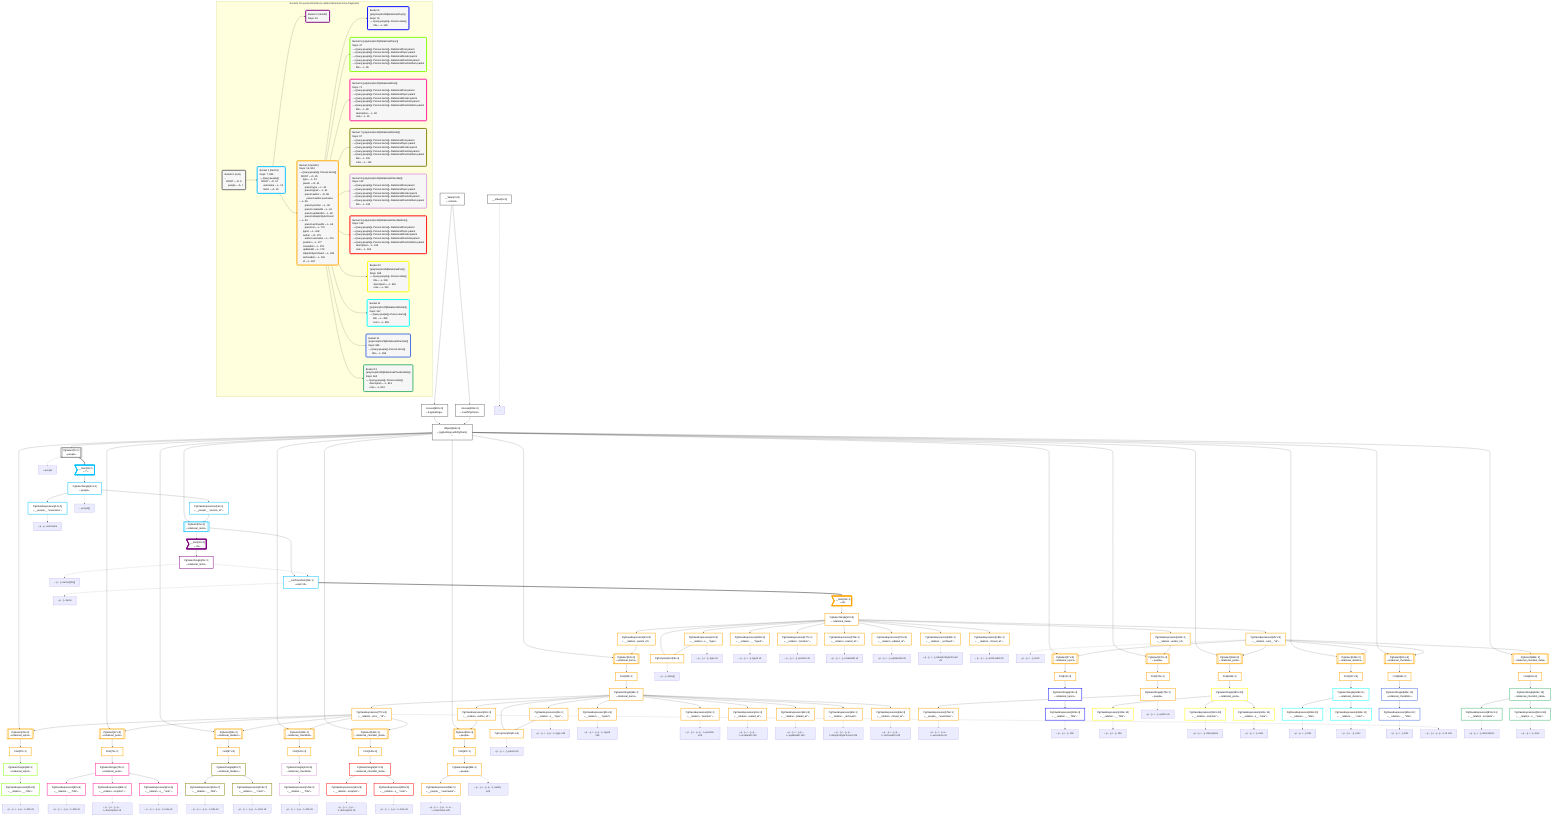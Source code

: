 graph TD
    classDef path fill:#eee,stroke:#000,color:#000
    classDef plan fill:#fff,stroke-width:3px,color:#000
    classDef itemplan fill:#fff,stroke-width:6px,color:#000
    classDef sideeffectplan fill:#f00,stroke-width:6px,color:#000
    classDef bucket fill:#f6f6f6,color:#000,stroke-width:6px,text-align:left


    %% define plans
    __Value0["__Value[0∈0]"]:::plan
    __Value3["__Value[3∈0]<br />ᐸcontextᐳ"]:::plan
    Access802["Access[802∈0]<br />ᐸ3.pgSettingsᐳ"]:::plan
    Access803["Access[803∈0]<br />ᐸ3.withPgClientᐳ"]:::plan
    Object804["Object[804∈0]<br />ᐸ{pgSettings,withPgClient}ᐳ"]:::plan
    PgSelect7[["PgSelect[7∈0]<br />ᐸpeopleᐳ"]]:::plan
    __Item11>"__Item[11∈1]<br />ᐸ7ᐳ"]:::itemplan
    PgSelectSingle12["PgSelectSingle[12∈1]<br />ᐸpeopleᐳ"]:::plan
    PgClassExpression13["PgClassExpression[13∈1]<br />ᐸ__people__.”username”ᐳ"]:::plan
    PgClassExpression14["PgClassExpression[14∈1]<br />ᐸ__people__.”person_id”ᐳ"]:::plan
    PgSelect15[["PgSelect[15∈1]<br />ᐸrelational_itemsᐳ"]]:::plan
    __ListTransform19["__ListTransform[19∈1]<br />ᐸeach:15ᐳ"]:::plan
    __Item20>"__Item[20∈2]<br />ᐸ15ᐳ"]:::itemplan
    PgSelectSingle21["PgSelectSingle[21∈2]<br />ᐸrelational_itemsᐳ"]:::plan
    __Item22>"__Item[22∈3]<br />ᐸ19ᐳ"]:::itemplan
    PgSelectSingle23["PgSelectSingle[23∈3]<br />ᐸrelational_itemsᐳ"]:::plan
    PgClassExpression24["PgClassExpression[24∈3]<br />ᐸ__relation...s__.”type”ᐳ"]:::plan
    PgPolymorphic25["PgPolymorphic[25∈3]"]:::plan
    PgClassExpression657["PgClassExpression[657∈3]<br />ᐸ__relation...ems__.”id”ᐳ"]:::plan
    PgSelect27[["PgSelect[27∈3]<br />ᐸrelational_topicsᐳ"]]:::plan
    First31["First[31∈3]"]:::plan
    PgSelectSingle32["PgSelectSingle[32∈4]<br />ᐸrelational_topicsᐳ"]:::plan
    PgClassExpression33["PgClassExpression[33∈3]<br />ᐸ__relation...parent_id”ᐳ"]:::plan
    PgSelect34[["PgSelect[34∈3]<br />ᐸrelational_itemsᐳ"]]:::plan
    First38["First[38∈3]"]:::plan
    PgSelectSingle39["PgSelectSingle[39∈3]<br />ᐸrelational_itemsᐳ"]:::plan
    PgClassExpression40["PgClassExpression[40∈3]<br />ᐸ__relation...s__.”type”ᐳ"]:::plan
    PgPolymorphic41["PgPolymorphic[41∈3]"]:::plan
    PgClassExpression772["PgClassExpression[772∈3]<br />ᐸ__relation...ems__.”id”ᐳ"]:::plan
    PgSelect43[["PgSelect[43∈3]<br />ᐸrelational_topicsᐳ"]]:::plan
    First47["First[47∈3]"]:::plan
    PgSelectSingle48["PgSelectSingle[48∈5]<br />ᐸrelational_topicsᐳ"]:::plan
    PgClassExpression51["PgClassExpression[51∈3]<br />ᐸ__relation...__.”type2”ᐳ"]:::plan
    PgClassExpression52["PgClassExpression[52∈3]<br />ᐸ__relation...author_id”ᐳ"]:::plan
    PgSelect53[["PgSelect[53∈3]<br />ᐸpeopleᐳ"]]:::plan
    First57["First[57∈3]"]:::plan
    PgSelectSingle58["PgSelectSingle[58∈3]<br />ᐸpeopleᐳ"]:::plan
    PgClassExpression59["PgClassExpression[59∈3]<br />ᐸ__people__.”username”ᐳ"]:::plan
    PgClassExpression60["PgClassExpression[60∈3]<br />ᐸ__relation...”position”ᐳ"]:::plan
    PgClassExpression61["PgClassExpression[61∈3]<br />ᐸ__relation...reated_at”ᐳ"]:::plan
    PgClassExpression62["PgClassExpression[62∈3]<br />ᐸ__relation...pdated_at”ᐳ"]:::plan
    PgClassExpression63["PgClassExpression[63∈3]<br />ᐸ__relation..._archived”ᐳ"]:::plan
    PgClassExpression64["PgClassExpression[64∈3]<br />ᐸ__relation...chived_at”ᐳ"]:::plan
    PgClassExpression65["PgClassExpression[65∈5]<br />ᐸ__relation...__.”title”ᐳ"]:::plan
    PgSelect67[["PgSelect[67∈3]<br />ᐸrelational_postsᐳ"]]:::plan
    First71["First[71∈3]"]:::plan
    PgSelectSingle72["PgSelectSingle[72∈6]<br />ᐸrelational_postsᐳ"]:::plan
    PgClassExpression89["PgClassExpression[89∈6]<br />ᐸ__relation...__.”title”ᐳ"]:::plan
    PgClassExpression90["PgClassExpression[90∈6]<br />ᐸ__relation...scription”ᐳ"]:::plan
    PgClassExpression91["PgClassExpression[91∈6]<br />ᐸ__relation...s__.”note”ᐳ"]:::plan
    PgSelect93[["PgSelect[93∈3]<br />ᐸrelational_dividersᐳ"]]:::plan
    First97["First[97∈3]"]:::plan
    PgSelectSingle98["PgSelectSingle[98∈7]<br />ᐸrelational_dividersᐳ"]:::plan
    PgClassExpression115["PgClassExpression[115∈7]<br />ᐸ__relation...__.”title”ᐳ"]:::plan
    PgClassExpression116["PgClassExpression[116∈7]<br />ᐸ__relation...__.”color”ᐳ"]:::plan
    PgSelect118[["PgSelect[118∈3]<br />ᐸrelational_checklistsᐳ"]]:::plan
    First122["First[122∈3]"]:::plan
    PgSelectSingle123["PgSelectSingle[123∈8]<br />ᐸrelational_checklistsᐳ"]:::plan
    PgClassExpression140["PgClassExpression[140∈8]<br />ᐸ__relation...__.”title”ᐳ"]:::plan
    PgSelect142[["PgSelect[142∈3]<br />ᐸrelational_checklist_itemsᐳ"]]:::plan
    First146["First[146∈3]"]:::plan
    PgSelectSingle147["PgSelectSingle[147∈9]<br />ᐸrelational_checklist_itemsᐳ"]:::plan
    PgClassExpression164["PgClassExpression[164∈9]<br />ᐸ__relation...scription”ᐳ"]:::plan
    PgClassExpression165["PgClassExpression[165∈9]<br />ᐸ__relation...s__.”note”ᐳ"]:::plan
    PgClassExpression168["PgClassExpression[168∈3]<br />ᐸ__relation...__.”type2”ᐳ"]:::plan
    PgClassExpression169["PgClassExpression[169∈3]<br />ᐸ__relation...author_id”ᐳ"]:::plan
    PgSelect170[["PgSelect[170∈3]<br />ᐸpeopleᐳ"]]:::plan
    First174["First[174∈3]"]:::plan
    PgSelectSingle175["PgSelectSingle[175∈3]<br />ᐸpeopleᐳ"]:::plan
    PgClassExpression176["PgClassExpression[176∈3]<br />ᐸ__people__.”username”ᐳ"]:::plan
    PgClassExpression177["PgClassExpression[177∈3]<br />ᐸ__relation...”position”ᐳ"]:::plan
    PgClassExpression178["PgClassExpression[178∈3]<br />ᐸ__relation...reated_at”ᐳ"]:::plan
    PgClassExpression179["PgClassExpression[179∈3]<br />ᐸ__relation...pdated_at”ᐳ"]:::plan
    PgClassExpression180["PgClassExpression[180∈3]<br />ᐸ__relation..._archived”ᐳ"]:::plan
    PgClassExpression181["PgClassExpression[181∈3]<br />ᐸ__relation...chived_at”ᐳ"]:::plan
    PgClassExpression182["PgClassExpression[182∈4]<br />ᐸ__relation...__.”title”ᐳ"]:::plan
    PgSelect184[["PgSelect[184∈3]<br />ᐸrelational_postsᐳ"]]:::plan
    First188["First[188∈3]"]:::plan
    PgSelectSingle189["PgSelectSingle[189∈10]<br />ᐸrelational_postsᐳ"]:::plan
    PgClassExpression339["PgClassExpression[339∈10]<br />ᐸ__relation...__.”title”ᐳ"]:::plan
    PgClassExpression340["PgClassExpression[340∈10]<br />ᐸ__relation...scription”ᐳ"]:::plan
    PgClassExpression341["PgClassExpression[341∈10]<br />ᐸ__relation...s__.”note”ᐳ"]:::plan
    PgSelect343[["PgSelect[343∈3]<br />ᐸrelational_dividersᐳ"]]:::plan
    First347["First[347∈3]"]:::plan
    PgSelectSingle348["PgSelectSingle[348∈11]<br />ᐸrelational_dividersᐳ"]:::plan
    PgClassExpression498["PgClassExpression[498∈11]<br />ᐸ__relation...__.”title”ᐳ"]:::plan
    PgClassExpression499["PgClassExpression[499∈11]<br />ᐸ__relation...__.”color”ᐳ"]:::plan
    PgSelect501[["PgSelect[501∈3]<br />ᐸrelational_checklistsᐳ"]]:::plan
    First505["First[505∈3]"]:::plan
    PgSelectSingle506["PgSelectSingle[506∈12]<br />ᐸrelational_checklistsᐳ"]:::plan
    PgClassExpression656["PgClassExpression[656∈12]<br />ᐸ__relation...__.”title”ᐳ"]:::plan
    PgSelect658[["PgSelect[658∈3]<br />ᐸrelational_checklist_itemsᐳ"]]:::plan
    First662["First[662∈3]"]:::plan
    PgSelectSingle663["PgSelectSingle[663∈13]<br />ᐸrelational_checklist_itemsᐳ"]:::plan
    PgClassExpression813["PgClassExpression[813∈13]<br />ᐸ__relation...scription”ᐳ"]:::plan
    PgClassExpression814["PgClassExpression[814∈13]<br />ᐸ__relation...s__.”note”ᐳ"]:::plan

    %% plan dependencies
    __Value3 --> Access802
    __Value3 --> Access803
    Access802 & Access803 --> Object804
    Object804 --> PgSelect7
    PgSelect7 ==> __Item11
    __Item11 --> PgSelectSingle12
    PgSelectSingle12 --> PgClassExpression13
    PgSelectSingle12 --> PgClassExpression14
    Object804 & PgClassExpression14 --> PgSelect15
    PgSelect15 --> __ListTransform19
    PgSelectSingle21 -.-> __ListTransform19
    PgSelect15 -.-> __Item20
    __Item20 --> PgSelectSingle21
    __ListTransform19 ==> __Item22
    __Item22 --> PgSelectSingle23
    PgSelectSingle23 --> PgClassExpression24
    PgSelectSingle23 & PgClassExpression24 --> PgPolymorphic25
    PgSelectSingle23 --> PgClassExpression657
    Object804 & PgClassExpression657 --> PgSelect27
    PgSelect27 --> First31
    First31 --> PgSelectSingle32
    PgSelectSingle23 --> PgClassExpression33
    Object804 & PgClassExpression33 --> PgSelect34
    PgSelect34 --> First38
    First38 --> PgSelectSingle39
    PgSelectSingle39 --> PgClassExpression40
    PgSelectSingle39 & PgClassExpression40 --> PgPolymorphic41
    PgSelectSingle39 --> PgClassExpression772
    Object804 & PgClassExpression772 --> PgSelect43
    PgSelect43 --> First47
    First47 --> PgSelectSingle48
    PgSelectSingle39 --> PgClassExpression51
    PgSelectSingle39 --> PgClassExpression52
    Object804 & PgClassExpression52 --> PgSelect53
    PgSelect53 --> First57
    First57 --> PgSelectSingle58
    PgSelectSingle58 --> PgClassExpression59
    PgSelectSingle39 --> PgClassExpression60
    PgSelectSingle39 --> PgClassExpression61
    PgSelectSingle39 --> PgClassExpression62
    PgSelectSingle39 --> PgClassExpression63
    PgSelectSingle39 --> PgClassExpression64
    PgSelectSingle48 --> PgClassExpression65
    Object804 & PgClassExpression772 --> PgSelect67
    PgSelect67 --> First71
    First71 --> PgSelectSingle72
    PgSelectSingle72 --> PgClassExpression89
    PgSelectSingle72 --> PgClassExpression90
    PgSelectSingle72 --> PgClassExpression91
    Object804 & PgClassExpression772 --> PgSelect93
    PgSelect93 --> First97
    First97 --> PgSelectSingle98
    PgSelectSingle98 --> PgClassExpression115
    PgSelectSingle98 --> PgClassExpression116
    Object804 & PgClassExpression772 --> PgSelect118
    PgSelect118 --> First122
    First122 --> PgSelectSingle123
    PgSelectSingle123 --> PgClassExpression140
    Object804 & PgClassExpression772 --> PgSelect142
    PgSelect142 --> First146
    First146 --> PgSelectSingle147
    PgSelectSingle147 --> PgClassExpression164
    PgSelectSingle147 --> PgClassExpression165
    PgSelectSingle23 --> PgClassExpression168
    PgSelectSingle23 --> PgClassExpression169
    Object804 & PgClassExpression169 --> PgSelect170
    PgSelect170 --> First174
    First174 --> PgSelectSingle175
    PgSelectSingle175 --> PgClassExpression176
    PgSelectSingle23 --> PgClassExpression177
    PgSelectSingle23 --> PgClassExpression178
    PgSelectSingle23 --> PgClassExpression179
    PgSelectSingle23 --> PgClassExpression180
    PgSelectSingle23 --> PgClassExpression181
    PgSelectSingle32 --> PgClassExpression182
    Object804 & PgClassExpression657 --> PgSelect184
    PgSelect184 --> First188
    First188 --> PgSelectSingle189
    PgSelectSingle189 --> PgClassExpression339
    PgSelectSingle189 --> PgClassExpression340
    PgSelectSingle189 --> PgClassExpression341
    Object804 & PgClassExpression657 --> PgSelect343
    PgSelect343 --> First347
    First347 --> PgSelectSingle348
    PgSelectSingle348 --> PgClassExpression498
    PgSelectSingle348 --> PgClassExpression499
    Object804 & PgClassExpression657 --> PgSelect501
    PgSelect501 --> First505
    First505 --> PgSelectSingle506
    PgSelectSingle506 --> PgClassExpression656
    Object804 & PgClassExpression657 --> PgSelect658
    PgSelect658 --> First662
    First662 --> PgSelectSingle663
    PgSelectSingle663 --> PgClassExpression813
    PgSelectSingle663 --> PgClassExpression814

    %% plan-to-path relationships
    P0["~"]
    __Value0 -.-> P0
    P7["ᐳpeople"]
    PgSelect7 -.-> P7
    P12["ᐳpeople[]"]
    PgSelectSingle12 -.-> P12
    P13["ᐳp…]ᐳusername"]
    PgClassExpression13 -.-> P13
    P19["ᐳp…]ᐳitems"]
    __ListTransform19 -.-> P19
    P21["ᐳp…]ᐳitems@19[]"]
    PgSelectSingle21 -.-> P21
    P24["ᐳp…]ᐳi…]ᐳtype x5"]
    PgClassExpression24 -.-> P24
    P25["ᐳp…]ᐳitems[]"]
    PgPolymorphic25 -.-> P25
    P40["ᐳp…]ᐳi…]ᐳp…tᐳtype x25"]
    PgClassExpression40 -.-> P40
    P41["ᐳp…]ᐳi…]ᐳparent x5"]
    PgPolymorphic41 -.-> P41
    P51["ᐳp…]ᐳi…]ᐳp…tᐳtype2 x25"]
    PgClassExpression51 -.-> P51
    P58["ᐳp…]ᐳi…]ᐳp…tᐳauthor x25"]
    PgSelectSingle58 -.-> P58
    P59["ᐳp…]ᐳi…]ᐳp…tᐳa…rᐳusername x25"]
    PgClassExpression59 -.-> P59
    P60["ᐳp…]ᐳi…]ᐳp…tᐳposition x25"]
    PgClassExpression60 -.-> P60
    P61["ᐳp…]ᐳi…]ᐳp…tᐳcreatedAt x25"]
    PgClassExpression61 -.-> P61
    P62["ᐳp…]ᐳi…]ᐳp…tᐳupdatedAt x25"]
    PgClassExpression62 -.-> P62
    P63["ᐳp…]ᐳi…]ᐳp…tᐳisExplicitlyArchived x25"]
    PgClassExpression63 -.-> P63
    P64["ᐳp…]ᐳi…]ᐳp…tᐳarchivedAt x25"]
    PgClassExpression64 -.-> P64
    P65["ᐳp…]ᐳi…]ᐳp…tᐳtitle x5"]
    PgClassExpression65 -.-> P65
    P89["ᐳp…]ᐳi…]ᐳp…tᐳtitle x5"]
    PgClassExpression89 -.-> P89
    P90["ᐳp…]ᐳi…]ᐳp…tᐳdescription x5"]
    PgClassExpression90 -.-> P90
    P91["ᐳp…]ᐳi…]ᐳp…tᐳnote x5"]
    PgClassExpression91 -.-> P91
    P115["ᐳp…]ᐳi…]ᐳp…tᐳtitle x5"]
    PgClassExpression115 -.-> P115
    P116["ᐳp…]ᐳi…]ᐳp…tᐳcolor x5"]
    PgClassExpression116 -.-> P116
    P140["ᐳp…]ᐳi…]ᐳp…tᐳtitle x5"]
    PgClassExpression140 -.-> P140
    P164["ᐳp…]ᐳi…]ᐳp…tᐳdescription x5"]
    PgClassExpression164 -.-> P164
    P165["ᐳp…]ᐳi…]ᐳp…tᐳnote x5"]
    PgClassExpression165 -.-> P165
    P168["ᐳp…]ᐳi…]ᐳtype2 x5"]
    PgClassExpression168 -.-> P168
    P175["ᐳp…]ᐳi…]ᐳauthor x5"]
    PgSelectSingle175 -.-> P175
    P176["ᐳp…]ᐳi…]ᐳa…rᐳusername x5"]
    PgClassExpression176 -.-> P176
    P177["ᐳp…]ᐳi…]ᐳposition x5"]
    PgClassExpression177 -.-> P177
    P178["ᐳp…]ᐳi…]ᐳcreatedAt x5"]
    PgClassExpression178 -.-> P178
    P179["ᐳp…]ᐳi…]ᐳupdatedAt x5"]
    PgClassExpression179 -.-> P179
    P180["ᐳp…]ᐳi…]ᐳisExplicitlyArchived x5"]
    PgClassExpression180 -.-> P180
    P181["ᐳp…]ᐳi…]ᐳarchivedAt x5"]
    PgClassExpression181 -.-> P181
    P182["ᐳp…]ᐳi…]ᐳtitle"]
    PgClassExpression182 -.-> P182
    P339["ᐳp…]ᐳi…]ᐳtitle"]
    PgClassExpression339 -.-> P339
    P340["ᐳp…]ᐳi…]ᐳdescription"]
    PgClassExpression340 -.-> P340
    P341["ᐳp…]ᐳi…]ᐳnote"]
    PgClassExpression341 -.-> P341
    P498["ᐳp…]ᐳi…]ᐳtitle"]
    PgClassExpression498 -.-> P498
    P499["ᐳp…]ᐳi…]ᐳcolor"]
    PgClassExpression499 -.-> P499
    P656["ᐳp…]ᐳi…]ᐳtitle"]
    PgClassExpression656 -.-> P656
    P657["ᐳp…]ᐳi…]ᐳid x5"]
    PgClassExpression657 -.-> P657
    P772["ᐳp…]ᐳi…]ᐳp…tᐳid x25"]
    PgClassExpression772 -.-> P772
    P813["ᐳp…]ᐳi…]ᐳdescription"]
    PgClassExpression813 -.-> P813
    P814["ᐳp…]ᐳi…]ᐳnote"]
    PgClassExpression814 -.-> P814

    subgraph "Buckets for queries/interfaces-relational/nested-more-fragments"
    Bucket0("Bucket 0 (root)<br />~<br />⠀ROOT ᐸ-O- 0<br />⠀⠀people ᐸ-A- 7"):::bucket
    classDef bucket0 stroke:#696969
    class Bucket0,__Value0,__Value3,PgSelect7,Access802,Access803,Object804 bucket0
    Bucket1("Bucket 1 (item11)<br />Deps: 7, 804<br />~ᐳQuery.people[]<br />⠀ROOT ᐸ-O- 12<br />⠀⠀username ᐸ-L- 13<br />⠀⠀items ᐸ-A- 19"):::bucket
    classDef bucket1 stroke:#00bfff
    class Bucket1,__Item11,PgSelectSingle12,PgClassExpression13,PgClassExpression14,PgSelect15,__ListTransform19 bucket1
    Bucket2("Bucket 2 (item20)<br />Deps: 15"):::bucket
    classDef bucket2 stroke:#7f007f
    class Bucket2,__Item20,PgSelectSingle21 bucket2
    Bucket3("Bucket 3 (item22)<br />Deps: 19, 804<br />~ᐳQuery.people[]ᐳPerson.items[]<br />⠀ROOT ᐸ-O- 25<br />⠀⠀type ᐸ-L- 24<br />⠀⠀parent ᐸ-O- 41<br />⠀⠀⠀parent.type ᐸ-L- 40<br />⠀⠀⠀parent.type2 ᐸ-L- 51<br />⠀⠀⠀parent.author ᐸ-O- 58<br />⠀⠀⠀⠀parent.author.username ᐸ-L- 59<br />⠀⠀⠀parent.position ᐸ-L- 60<br />⠀⠀⠀parent.createdAt ᐸ-L- 61<br />⠀⠀⠀parent.updatedAt ᐸ-L- 62<br />⠀⠀⠀parent.isExplicitlyArchived ᐸ-L- 63<br />⠀⠀⠀parent.archivedAt ᐸ-L- 64<br />⠀⠀⠀parent.id ᐸ-L- 772<br />⠀⠀type2 ᐸ-L- 168<br />⠀⠀author ᐸ-O- 175<br />⠀⠀⠀author.username ᐸ-L- 176<br />⠀⠀position ᐸ-L- 177<br />⠀⠀createdAt ᐸ-L- 178<br />⠀⠀updatedAt ᐸ-L- 179<br />⠀⠀isExplicitlyArchived ᐸ-L- 180<br />⠀⠀archivedAt ᐸ-L- 181<br />⠀⠀id ᐸ-L- 657"):::bucket
    classDef bucket3 stroke:#ffa500
    class Bucket3,__Item22,PgSelectSingle23,PgClassExpression24,PgPolymorphic25,PgSelect27,First31,PgClassExpression33,PgSelect34,First38,PgSelectSingle39,PgClassExpression40,PgPolymorphic41,PgSelect43,First47,PgClassExpression51,PgClassExpression52,PgSelect53,First57,PgSelectSingle58,PgClassExpression59,PgClassExpression60,PgClassExpression61,PgClassExpression62,PgClassExpression63,PgClassExpression64,PgSelect67,First71,PgSelect93,First97,PgSelect118,First122,PgSelect142,First146,PgClassExpression168,PgClassExpression169,PgSelect170,First174,PgSelectSingle175,PgClassExpression176,PgClassExpression177,PgClassExpression178,PgClassExpression179,PgClassExpression180,PgClassExpression181,PgSelect184,First188,PgSelect343,First347,PgSelect501,First505,PgClassExpression657,PgSelect658,First662,PgClassExpression772 bucket3
    Bucket4("Bucket 4 (polymorphic25[RelationalTopic])<br />Deps: 31<br />~ᐳQuery.people[]ᐳPerson.items[]<br />⠀⠀title ᐸ-L- 182"):::bucket
    classDef bucket4 stroke:#0000ff
    class Bucket4,PgSelectSingle32,PgClassExpression182 bucket4
    Bucket5("Bucket 5 (polymorphic41[RelationalTopic])<br />Deps: 47<br />~ᐳQuery.people[]ᐳPerson.items[]ᐳRelationalPost.parent<br />~ᐳQuery.people[]ᐳPerson.items[]ᐳRelationalTopic.parent<br />~ᐳQuery.people[]ᐳPerson.items[]ᐳRelationalDivider.parent<br />~ᐳQuery.people[]ᐳPerson.items[]ᐳRelationalChecklist.parent<br />~ᐳQuery.people[]ᐳPerson.items[]ᐳRelationalChecklistItem.parent<br />⠀⠀title ᐸ-L- 65"):::bucket
    classDef bucket5 stroke:#7fff00
    class Bucket5,PgSelectSingle48,PgClassExpression65 bucket5
    Bucket6("Bucket 6 (polymorphic41[RelationalPost])<br />Deps: 71<br />~ᐳQuery.people[]ᐳPerson.items[]ᐳRelationalPost.parent<br />~ᐳQuery.people[]ᐳPerson.items[]ᐳRelationalTopic.parent<br />~ᐳQuery.people[]ᐳPerson.items[]ᐳRelationalDivider.parent<br />~ᐳQuery.people[]ᐳPerson.items[]ᐳRelationalChecklist.parent<br />~ᐳQuery.people[]ᐳPerson.items[]ᐳRelationalChecklistItem.parent<br />⠀⠀title ᐸ-L- 89<br />⠀⠀description ᐸ-L- 90<br />⠀⠀note ᐸ-L- 91"):::bucket
    classDef bucket6 stroke:#ff1493
    class Bucket6,PgSelectSingle72,PgClassExpression89,PgClassExpression90,PgClassExpression91 bucket6
    Bucket7("Bucket 7 (polymorphic41[RelationalDivider])<br />Deps: 97<br />~ᐳQuery.people[]ᐳPerson.items[]ᐳRelationalPost.parent<br />~ᐳQuery.people[]ᐳPerson.items[]ᐳRelationalTopic.parent<br />~ᐳQuery.people[]ᐳPerson.items[]ᐳRelationalDivider.parent<br />~ᐳQuery.people[]ᐳPerson.items[]ᐳRelationalChecklist.parent<br />~ᐳQuery.people[]ᐳPerson.items[]ᐳRelationalChecklistItem.parent<br />⠀⠀title ᐸ-L- 115<br />⠀⠀color ᐸ-L- 116"):::bucket
    classDef bucket7 stroke:#808000
    class Bucket7,PgSelectSingle98,PgClassExpression115,PgClassExpression116 bucket7
    Bucket8("Bucket 8 (polymorphic41[RelationalChecklist])<br />Deps: 122<br />~ᐳQuery.people[]ᐳPerson.items[]ᐳRelationalPost.parent<br />~ᐳQuery.people[]ᐳPerson.items[]ᐳRelationalTopic.parent<br />~ᐳQuery.people[]ᐳPerson.items[]ᐳRelationalDivider.parent<br />~ᐳQuery.people[]ᐳPerson.items[]ᐳRelationalChecklist.parent<br />~ᐳQuery.people[]ᐳPerson.items[]ᐳRelationalChecklistItem.parent<br />⠀⠀title ᐸ-L- 140"):::bucket
    classDef bucket8 stroke:#dda0dd
    class Bucket8,PgSelectSingle123,PgClassExpression140 bucket8
    Bucket9("Bucket 9 (polymorphic41[RelationalChecklistItem])<br />Deps: 146<br />~ᐳQuery.people[]ᐳPerson.items[]ᐳRelationalPost.parent<br />~ᐳQuery.people[]ᐳPerson.items[]ᐳRelationalTopic.parent<br />~ᐳQuery.people[]ᐳPerson.items[]ᐳRelationalDivider.parent<br />~ᐳQuery.people[]ᐳPerson.items[]ᐳRelationalChecklist.parent<br />~ᐳQuery.people[]ᐳPerson.items[]ᐳRelationalChecklistItem.parent<br />⠀⠀description ᐸ-L- 164<br />⠀⠀note ᐸ-L- 165"):::bucket
    classDef bucket9 stroke:#ff0000
    class Bucket9,PgSelectSingle147,PgClassExpression164,PgClassExpression165 bucket9
    Bucket10("Bucket 10 (polymorphic25[RelationalPost])<br />Deps: 188<br />~ᐳQuery.people[]ᐳPerson.items[]<br />⠀⠀title ᐸ-L- 339<br />⠀⠀description ᐸ-L- 340<br />⠀⠀note ᐸ-L- 341"):::bucket
    classDef bucket10 stroke:#ffff00
    class Bucket10,PgSelectSingle189,PgClassExpression339,PgClassExpression340,PgClassExpression341 bucket10
    Bucket11("Bucket 11 (polymorphic25[RelationalDivider])<br />Deps: 347<br />~ᐳQuery.people[]ᐳPerson.items[]<br />⠀⠀title ᐸ-L- 498<br />⠀⠀color ᐸ-L- 499"):::bucket
    classDef bucket11 stroke:#00ffff
    class Bucket11,PgSelectSingle348,PgClassExpression498,PgClassExpression499 bucket11
    Bucket12("Bucket 12 (polymorphic25[RelationalChecklist])<br />Deps: 505<br />~ᐳQuery.people[]ᐳPerson.items[]<br />⠀⠀title ᐸ-L- 656"):::bucket
    classDef bucket12 stroke:#4169e1
    class Bucket12,PgSelectSingle506,PgClassExpression656 bucket12
    Bucket13("Bucket 13 (polymorphic25[RelationalChecklistItem])<br />Deps: 662<br />~ᐳQuery.people[]ᐳPerson.items[]<br />⠀⠀description ᐸ-L- 813<br />⠀⠀note ᐸ-L- 814"):::bucket
    classDef bucket13 stroke:#3cb371
    class Bucket13,PgSelectSingle663,PgClassExpression813,PgClassExpression814 bucket13
    Bucket0 --> Bucket1
    Bucket1 --> Bucket2 & Bucket3
    Bucket3 --> Bucket4 & Bucket5 & Bucket6 & Bucket7 & Bucket8 & Bucket9 & Bucket10 & Bucket11 & Bucket12 & Bucket13
    end
